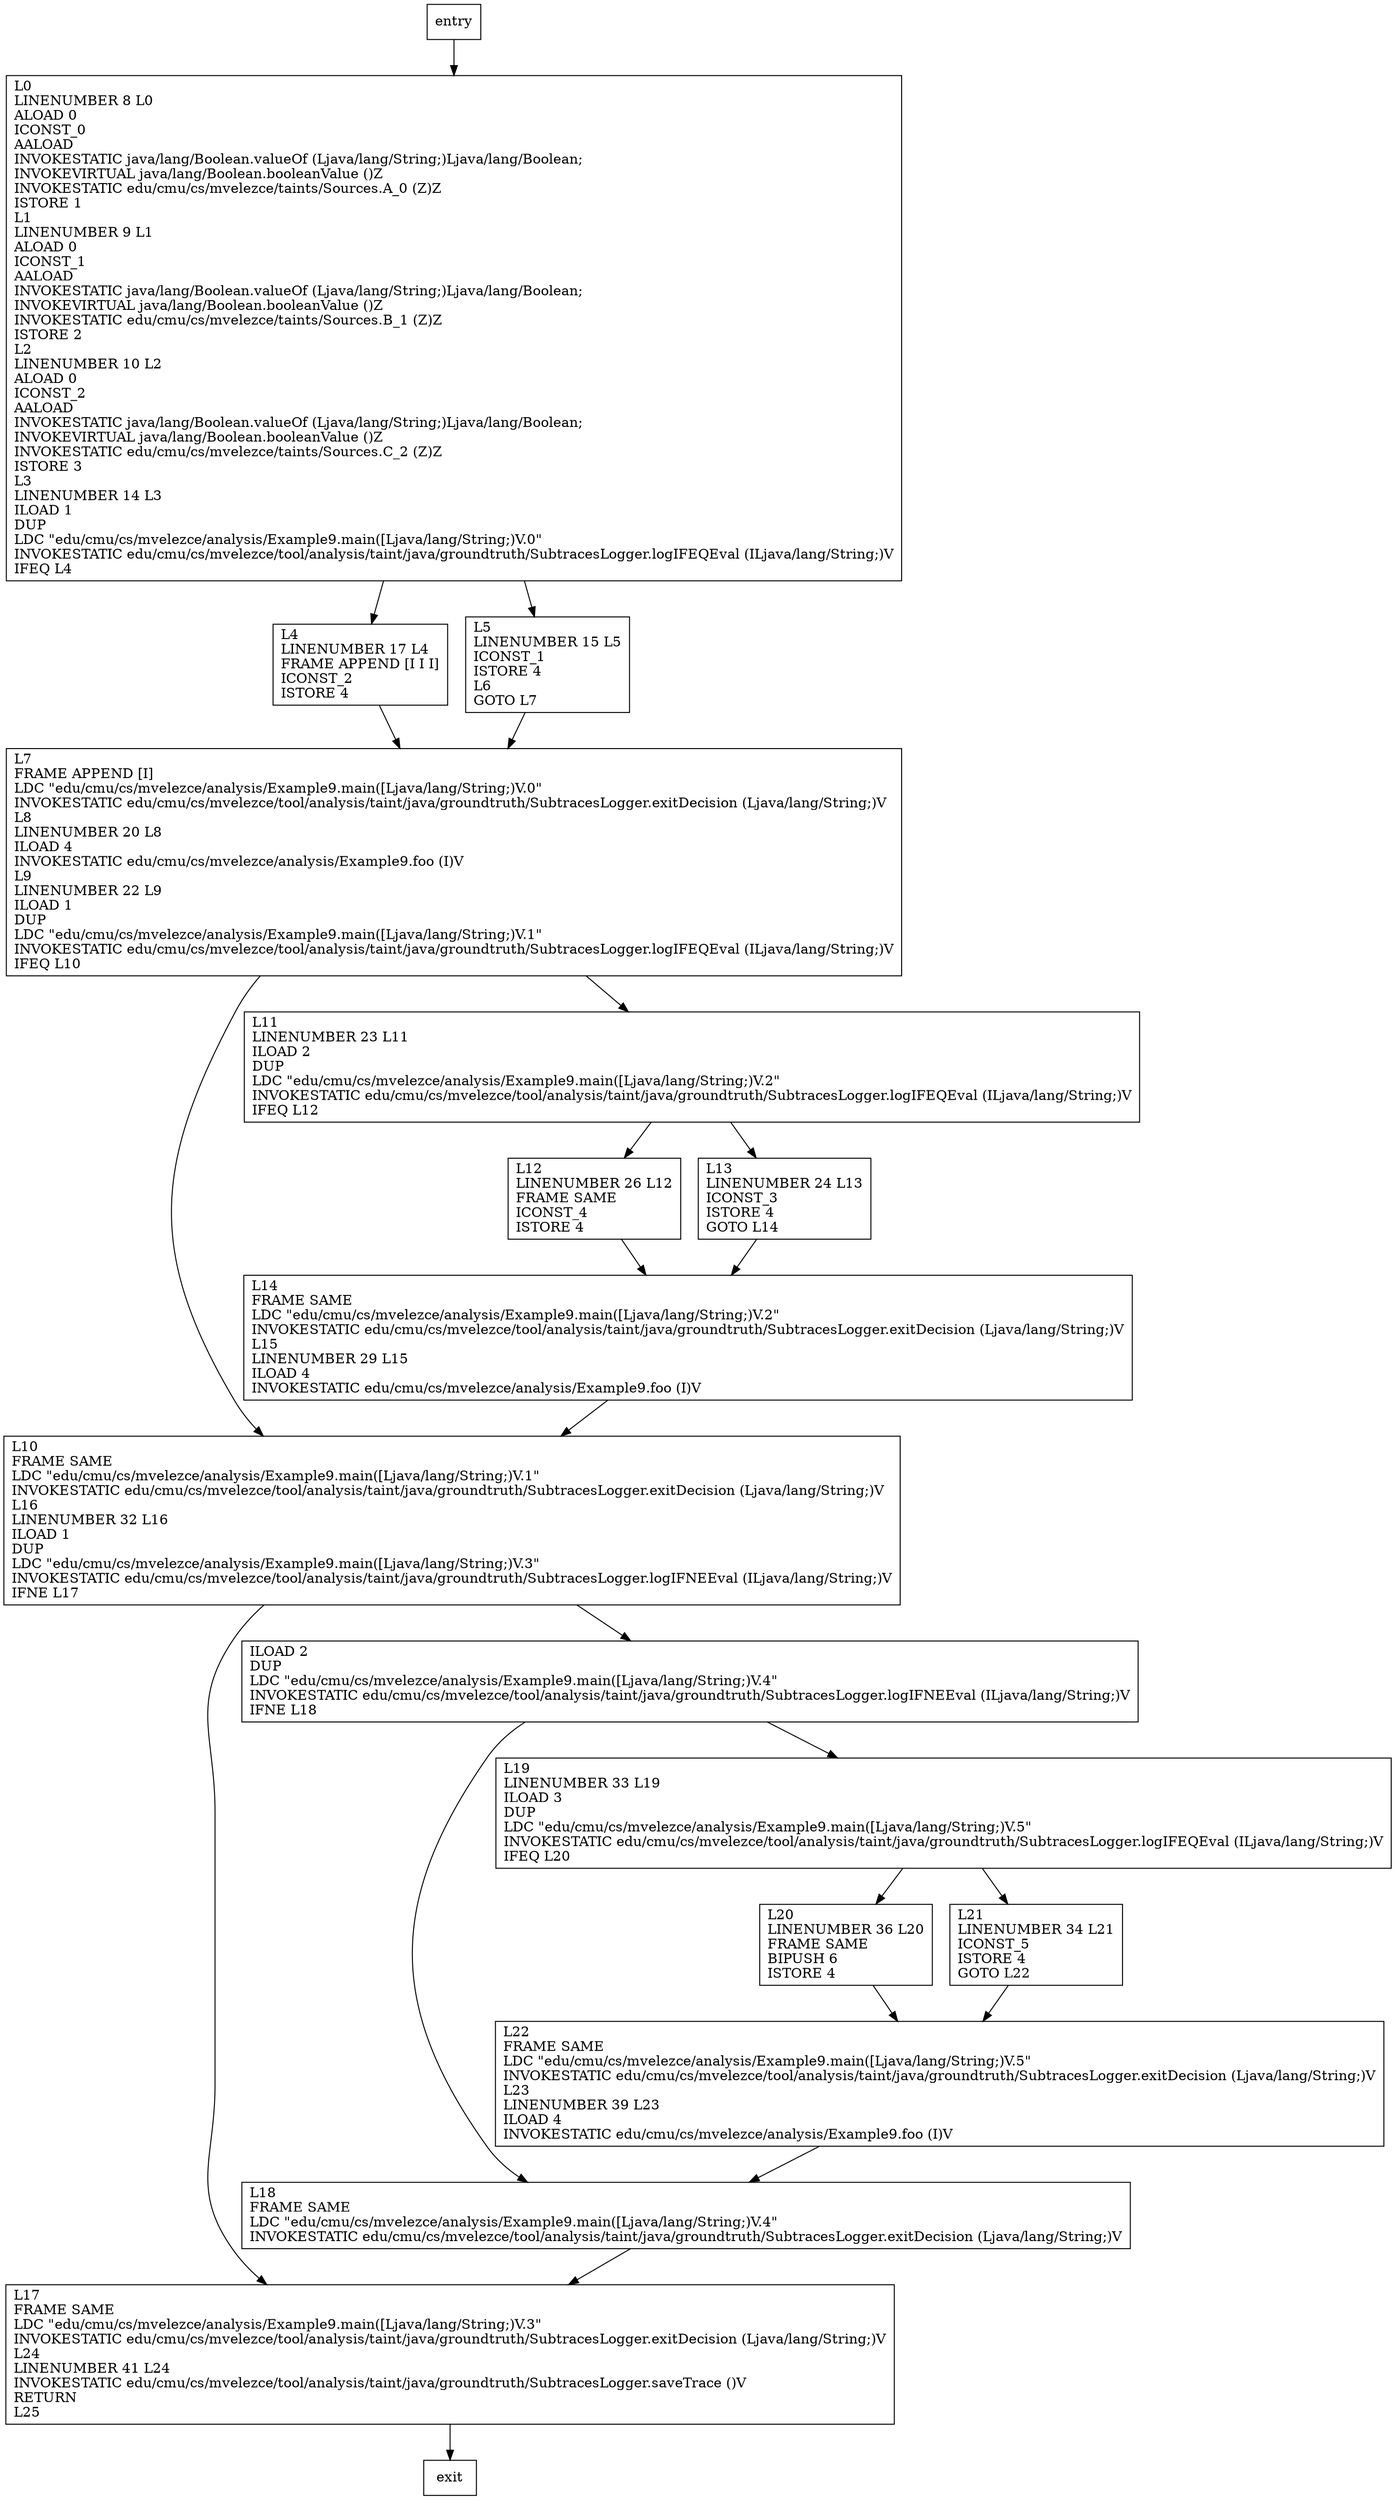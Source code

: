 digraph main {
node [shape=record];
1606263073 [label="L12\lLINENUMBER 26 L12\lFRAME SAME\lICONST_4\lISTORE 4\l"];
4126900 [label="L4\lLINENUMBER 17 L4\lFRAME APPEND [I I I]\lICONST_2\lISTORE 4\l"];
2013016121 [label="L18\lFRAME SAME\lLDC \"edu/cmu/cs/mvelezce/analysis/Example9.main([Ljava/lang/String;)V.4\"\lINVOKESTATIC edu/cmu/cs/mvelezce/tool/analysis/taint/java/groundtruth/SubtracesLogger.exitDecision (Ljava/lang/String;)V\l"];
1170047966 [label="L14\lFRAME SAME\lLDC \"edu/cmu/cs/mvelezce/analysis/Example9.main([Ljava/lang/String;)V.2\"\lINVOKESTATIC edu/cmu/cs/mvelezce/tool/analysis/taint/java/groundtruth/SubtracesLogger.exitDecision (Ljava/lang/String;)V\lL15\lLINENUMBER 29 L15\lILOAD 4\lINVOKESTATIC edu/cmu/cs/mvelezce/analysis/Example9.foo (I)V\l"];
951690827 [label="L20\lLINENUMBER 36 L20\lFRAME SAME\lBIPUSH 6\lISTORE 4\l"];
1015266784 [label="L13\lLINENUMBER 24 L13\lICONST_3\lISTORE 4\lGOTO L14\l"];
1827732300 [label="L17\lFRAME SAME\lLDC \"edu/cmu/cs/mvelezce/analysis/Example9.main([Ljava/lang/String;)V.3\"\lINVOKESTATIC edu/cmu/cs/mvelezce/tool/analysis/taint/java/groundtruth/SubtracesLogger.exitDecision (Ljava/lang/String;)V\lL24\lLINENUMBER 41 L24\lINVOKESTATIC edu/cmu/cs/mvelezce/tool/analysis/taint/java/groundtruth/SubtracesLogger.saveTrace ()V\lRETURN\lL25\l"];
1367123517 [label="L22\lFRAME SAME\lLDC \"edu/cmu/cs/mvelezce/analysis/Example9.main([Ljava/lang/String;)V.5\"\lINVOKESTATIC edu/cmu/cs/mvelezce/tool/analysis/taint/java/groundtruth/SubtracesLogger.exitDecision (Ljava/lang/String;)V\lL23\lLINENUMBER 39 L23\lILOAD 4\lINVOKESTATIC edu/cmu/cs/mvelezce/analysis/Example9.foo (I)V\l"];
1984944383 [label="L10\lFRAME SAME\lLDC \"edu/cmu/cs/mvelezce/analysis/Example9.main([Ljava/lang/String;)V.1\"\lINVOKESTATIC edu/cmu/cs/mvelezce/tool/analysis/taint/java/groundtruth/SubtracesLogger.exitDecision (Ljava/lang/String;)V\lL16\lLINENUMBER 32 L16\lILOAD 1\lDUP\lLDC \"edu/cmu/cs/mvelezce/analysis/Example9.main([Ljava/lang/String;)V.3\"\lINVOKESTATIC edu/cmu/cs/mvelezce/tool/analysis/taint/java/groundtruth/SubtracesLogger.logIFNEEval (ILjava/lang/String;)V\lIFNE L17\l"];
1295856566 [label="ILOAD 2\lDUP\lLDC \"edu/cmu/cs/mvelezce/analysis/Example9.main([Ljava/lang/String;)V.4\"\lINVOKESTATIC edu/cmu/cs/mvelezce/tool/analysis/taint/java/groundtruth/SubtracesLogger.logIFNEEval (ILjava/lang/String;)V\lIFNE L18\l"];
1584851802 [label="L19\lLINENUMBER 33 L19\lILOAD 3\lDUP\lLDC \"edu/cmu/cs/mvelezce/analysis/Example9.main([Ljava/lang/String;)V.5\"\lINVOKESTATIC edu/cmu/cs/mvelezce/tool/analysis/taint/java/groundtruth/SubtracesLogger.logIFEQEval (ILjava/lang/String;)V\lIFEQ L20\l"];
397129147 [label="L5\lLINENUMBER 15 L5\lICONST_1\lISTORE 4\lL6\lGOTO L7\l"];
137195015 [label="L7\lFRAME APPEND [I]\lLDC \"edu/cmu/cs/mvelezce/analysis/Example9.main([Ljava/lang/String;)V.0\"\lINVOKESTATIC edu/cmu/cs/mvelezce/tool/analysis/taint/java/groundtruth/SubtracesLogger.exitDecision (Ljava/lang/String;)V\lL8\lLINENUMBER 20 L8\lILOAD 4\lINVOKESTATIC edu/cmu/cs/mvelezce/analysis/Example9.foo (I)V\lL9\lLINENUMBER 22 L9\lILOAD 1\lDUP\lLDC \"edu/cmu/cs/mvelezce/analysis/Example9.main([Ljava/lang/String;)V.1\"\lINVOKESTATIC edu/cmu/cs/mvelezce/tool/analysis/taint/java/groundtruth/SubtracesLogger.logIFEQEval (ILjava/lang/String;)V\lIFEQ L10\l"];
1090069466 [label="L0\lLINENUMBER 8 L0\lALOAD 0\lICONST_0\lAALOAD\lINVOKESTATIC java/lang/Boolean.valueOf (Ljava/lang/String;)Ljava/lang/Boolean;\lINVOKEVIRTUAL java/lang/Boolean.booleanValue ()Z\lINVOKESTATIC edu/cmu/cs/mvelezce/taints/Sources.A_0 (Z)Z\lISTORE 1\lL1\lLINENUMBER 9 L1\lALOAD 0\lICONST_1\lAALOAD\lINVOKESTATIC java/lang/Boolean.valueOf (Ljava/lang/String;)Ljava/lang/Boolean;\lINVOKEVIRTUAL java/lang/Boolean.booleanValue ()Z\lINVOKESTATIC edu/cmu/cs/mvelezce/taints/Sources.B_1 (Z)Z\lISTORE 2\lL2\lLINENUMBER 10 L2\lALOAD 0\lICONST_2\lAALOAD\lINVOKESTATIC java/lang/Boolean.valueOf (Ljava/lang/String;)Ljava/lang/Boolean;\lINVOKEVIRTUAL java/lang/Boolean.booleanValue ()Z\lINVOKESTATIC edu/cmu/cs/mvelezce/taints/Sources.C_2 (Z)Z\lISTORE 3\lL3\lLINENUMBER 14 L3\lILOAD 1\lDUP\lLDC \"edu/cmu/cs/mvelezce/analysis/Example9.main([Ljava/lang/String;)V.0\"\lINVOKESTATIC edu/cmu/cs/mvelezce/tool/analysis/taint/java/groundtruth/SubtracesLogger.logIFEQEval (ILjava/lang/String;)V\lIFEQ L4\l"];
29588267 [label="L11\lLINENUMBER 23 L11\lILOAD 2\lDUP\lLDC \"edu/cmu/cs/mvelezce/analysis/Example9.main([Ljava/lang/String;)V.2\"\lINVOKESTATIC edu/cmu/cs/mvelezce/tool/analysis/taint/java/groundtruth/SubtracesLogger.logIFEQEval (ILjava/lang/String;)V\lIFEQ L12\l"];
1400380915 [label="L21\lLINENUMBER 34 L21\lICONST_5\lISTORE 4\lGOTO L22\l"];
entry;
exit;
1606263073 -> 1170047966;
4126900 -> 137195015;
2013016121 -> 1827732300;
1170047966 -> 1984944383;
951690827 -> 1367123517;
1015266784 -> 1170047966;
1827732300 -> exit;
1367123517 -> 2013016121;
entry -> 1090069466;
1984944383 -> 1827732300;
1984944383 -> 1295856566;
1295856566 -> 2013016121;
1295856566 -> 1584851802;
1584851802 -> 1400380915;
1584851802 -> 951690827;
397129147 -> 137195015;
137195015 -> 1984944383;
137195015 -> 29588267;
1090069466 -> 4126900;
1090069466 -> 397129147;
29588267 -> 1606263073;
29588267 -> 1015266784;
1400380915 -> 1367123517;
}
